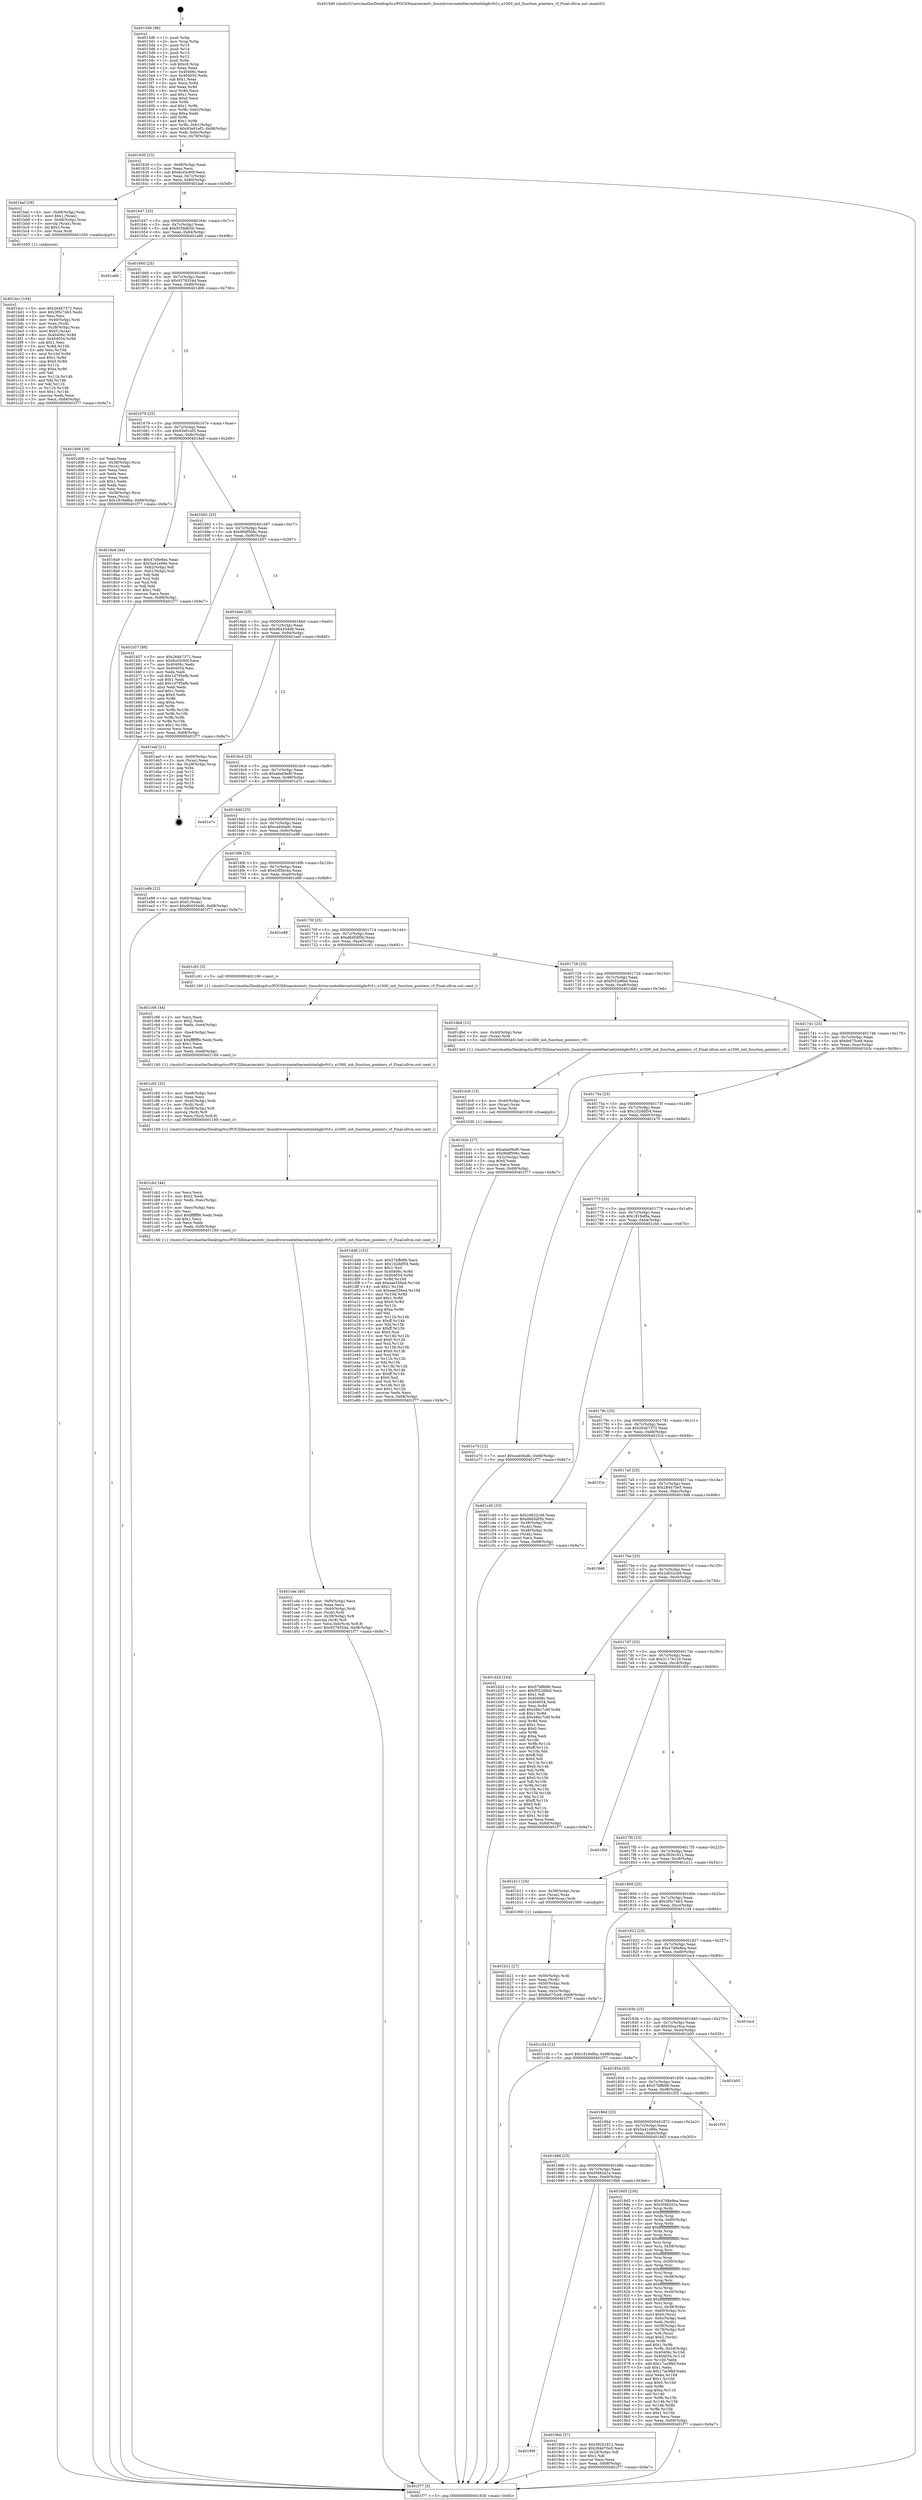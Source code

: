digraph "0x4015d0" {
  label = "0x4015d0 (/mnt/c/Users/mathe/Desktop/tcc/POCII/binaries/extr_linuxdriversnetethernetinteligbvfvf.c_e1000_init_function_pointers_vf_Final-ollvm.out::main(0))"
  labelloc = "t"
  node[shape=record]

  Entry [label="",width=0.3,height=0.3,shape=circle,fillcolor=black,style=filled]
  "0x401630" [label="{
     0x401630 [23]\l
     | [instrs]\l
     &nbsp;&nbsp;0x401630 \<+3\>: mov -0x68(%rbp),%eax\l
     &nbsp;&nbsp;0x401633 \<+2\>: mov %eax,%ecx\l
     &nbsp;&nbsp;0x401635 \<+6\>: sub $0x8cd3c90f,%ecx\l
     &nbsp;&nbsp;0x40163b \<+3\>: mov %eax,-0x7c(%rbp)\l
     &nbsp;&nbsp;0x40163e \<+3\>: mov %ecx,-0x80(%rbp)\l
     &nbsp;&nbsp;0x401641 \<+6\>: je 0000000000401baf \<main+0x5df\>\l
  }"]
  "0x401baf" [label="{
     0x401baf [29]\l
     | [instrs]\l
     &nbsp;&nbsp;0x401baf \<+4\>: mov -0x48(%rbp),%rax\l
     &nbsp;&nbsp;0x401bb3 \<+6\>: movl $0x1,(%rax)\l
     &nbsp;&nbsp;0x401bb9 \<+4\>: mov -0x48(%rbp),%rax\l
     &nbsp;&nbsp;0x401bbd \<+3\>: movslq (%rax),%rax\l
     &nbsp;&nbsp;0x401bc0 \<+4\>: shl $0x3,%rax\l
     &nbsp;&nbsp;0x401bc4 \<+3\>: mov %rax,%rdi\l
     &nbsp;&nbsp;0x401bc7 \<+5\>: call 0000000000401050 \<malloc@plt\>\l
     | [calls]\l
     &nbsp;&nbsp;0x401050 \{1\} (unknown)\l
  }"]
  "0x401647" [label="{
     0x401647 [25]\l
     | [instrs]\l
     &nbsp;&nbsp;0x401647 \<+5\>: jmp 000000000040164c \<main+0x7c\>\l
     &nbsp;&nbsp;0x40164c \<+3\>: mov -0x7c(%rbp),%eax\l
     &nbsp;&nbsp;0x40164f \<+5\>: sub $0x935b8b5b,%eax\l
     &nbsp;&nbsp;0x401654 \<+6\>: mov %eax,-0x84(%rbp)\l
     &nbsp;&nbsp;0x40165a \<+6\>: je 0000000000401a66 \<main+0x496\>\l
  }"]
  Exit [label="",width=0.3,height=0.3,shape=circle,fillcolor=black,style=filled,peripheries=2]
  "0x401a66" [label="{
     0x401a66\l
  }", style=dashed]
  "0x401660" [label="{
     0x401660 [25]\l
     | [instrs]\l
     &nbsp;&nbsp;0x401660 \<+5\>: jmp 0000000000401665 \<main+0x95\>\l
     &nbsp;&nbsp;0x401665 \<+3\>: mov -0x7c(%rbp),%eax\l
     &nbsp;&nbsp;0x401668 \<+5\>: sub $0x9378354d,%eax\l
     &nbsp;&nbsp;0x40166d \<+6\>: mov %eax,-0x88(%rbp)\l
     &nbsp;&nbsp;0x401673 \<+6\>: je 0000000000401d06 \<main+0x736\>\l
  }"]
  "0x401dd8" [label="{
     0x401dd8 [152]\l
     | [instrs]\l
     &nbsp;&nbsp;0x401dd8 \<+5\>: mov $0x57bffd96,%ecx\l
     &nbsp;&nbsp;0x401ddd \<+5\>: mov $0x102ddf54,%edx\l
     &nbsp;&nbsp;0x401de2 \<+3\>: mov $0x1,%sil\l
     &nbsp;&nbsp;0x401de5 \<+8\>: mov 0x40406c,%r8d\l
     &nbsp;&nbsp;0x401ded \<+8\>: mov 0x404054,%r9d\l
     &nbsp;&nbsp;0x401df5 \<+3\>: mov %r8d,%r10d\l
     &nbsp;&nbsp;0x401df8 \<+7\>: add $0xeae556ed,%r10d\l
     &nbsp;&nbsp;0x401dff \<+4\>: sub $0x1,%r10d\l
     &nbsp;&nbsp;0x401e03 \<+7\>: sub $0xeae556ed,%r10d\l
     &nbsp;&nbsp;0x401e0a \<+4\>: imul %r10d,%r8d\l
     &nbsp;&nbsp;0x401e0e \<+4\>: and $0x1,%r8d\l
     &nbsp;&nbsp;0x401e12 \<+4\>: cmp $0x0,%r8d\l
     &nbsp;&nbsp;0x401e16 \<+4\>: sete %r11b\l
     &nbsp;&nbsp;0x401e1a \<+4\>: cmp $0xa,%r9d\l
     &nbsp;&nbsp;0x401e1e \<+3\>: setl %bl\l
     &nbsp;&nbsp;0x401e21 \<+3\>: mov %r11b,%r14b\l
     &nbsp;&nbsp;0x401e24 \<+4\>: xor $0xff,%r14b\l
     &nbsp;&nbsp;0x401e28 \<+3\>: mov %bl,%r15b\l
     &nbsp;&nbsp;0x401e2b \<+4\>: xor $0xff,%r15b\l
     &nbsp;&nbsp;0x401e2f \<+4\>: xor $0x0,%sil\l
     &nbsp;&nbsp;0x401e33 \<+3\>: mov %r14b,%r12b\l
     &nbsp;&nbsp;0x401e36 \<+4\>: and $0x0,%r12b\l
     &nbsp;&nbsp;0x401e3a \<+3\>: and %sil,%r11b\l
     &nbsp;&nbsp;0x401e3d \<+3\>: mov %r15b,%r13b\l
     &nbsp;&nbsp;0x401e40 \<+4\>: and $0x0,%r13b\l
     &nbsp;&nbsp;0x401e44 \<+3\>: and %sil,%bl\l
     &nbsp;&nbsp;0x401e47 \<+3\>: or %r11b,%r12b\l
     &nbsp;&nbsp;0x401e4a \<+3\>: or %bl,%r13b\l
     &nbsp;&nbsp;0x401e4d \<+3\>: xor %r13b,%r12b\l
     &nbsp;&nbsp;0x401e50 \<+3\>: or %r15b,%r14b\l
     &nbsp;&nbsp;0x401e53 \<+4\>: xor $0xff,%r14b\l
     &nbsp;&nbsp;0x401e57 \<+4\>: or $0x0,%sil\l
     &nbsp;&nbsp;0x401e5b \<+3\>: and %sil,%r14b\l
     &nbsp;&nbsp;0x401e5e \<+3\>: or %r14b,%r12b\l
     &nbsp;&nbsp;0x401e61 \<+4\>: test $0x1,%r12b\l
     &nbsp;&nbsp;0x401e65 \<+3\>: cmovne %edx,%ecx\l
     &nbsp;&nbsp;0x401e68 \<+3\>: mov %ecx,-0x68(%rbp)\l
     &nbsp;&nbsp;0x401e6b \<+5\>: jmp 0000000000401f77 \<main+0x9a7\>\l
  }"]
  "0x401d06" [label="{
     0x401d06 [39]\l
     | [instrs]\l
     &nbsp;&nbsp;0x401d06 \<+2\>: xor %eax,%eax\l
     &nbsp;&nbsp;0x401d08 \<+4\>: mov -0x38(%rbp),%rcx\l
     &nbsp;&nbsp;0x401d0c \<+2\>: mov (%rcx),%edx\l
     &nbsp;&nbsp;0x401d0e \<+2\>: mov %eax,%esi\l
     &nbsp;&nbsp;0x401d10 \<+2\>: sub %edx,%esi\l
     &nbsp;&nbsp;0x401d12 \<+2\>: mov %eax,%edx\l
     &nbsp;&nbsp;0x401d14 \<+3\>: sub $0x1,%edx\l
     &nbsp;&nbsp;0x401d17 \<+2\>: add %edx,%esi\l
     &nbsp;&nbsp;0x401d19 \<+2\>: sub %esi,%eax\l
     &nbsp;&nbsp;0x401d1b \<+4\>: mov -0x38(%rbp),%rcx\l
     &nbsp;&nbsp;0x401d1f \<+2\>: mov %eax,(%rcx)\l
     &nbsp;&nbsp;0x401d21 \<+7\>: movl $0x1816ef6a,-0x68(%rbp)\l
     &nbsp;&nbsp;0x401d28 \<+5\>: jmp 0000000000401f77 \<main+0x9a7\>\l
  }"]
  "0x401679" [label="{
     0x401679 [25]\l
     | [instrs]\l
     &nbsp;&nbsp;0x401679 \<+5\>: jmp 000000000040167e \<main+0xae\>\l
     &nbsp;&nbsp;0x40167e \<+3\>: mov -0x7c(%rbp),%eax\l
     &nbsp;&nbsp;0x401681 \<+5\>: sub $0x93e91ef3,%eax\l
     &nbsp;&nbsp;0x401686 \<+6\>: mov %eax,-0x8c(%rbp)\l
     &nbsp;&nbsp;0x40168c \<+6\>: je 00000000004018a9 \<main+0x2d9\>\l
  }"]
  "0x401dc9" [label="{
     0x401dc9 [15]\l
     | [instrs]\l
     &nbsp;&nbsp;0x401dc9 \<+4\>: mov -0x40(%rbp),%rax\l
     &nbsp;&nbsp;0x401dcd \<+3\>: mov (%rax),%rax\l
     &nbsp;&nbsp;0x401dd0 \<+3\>: mov %rax,%rdi\l
     &nbsp;&nbsp;0x401dd3 \<+5\>: call 0000000000401030 \<free@plt\>\l
     | [calls]\l
     &nbsp;&nbsp;0x401030 \{1\} (unknown)\l
  }"]
  "0x4018a9" [label="{
     0x4018a9 [44]\l
     | [instrs]\l
     &nbsp;&nbsp;0x4018a9 \<+5\>: mov $0x47d8e8ea,%eax\l
     &nbsp;&nbsp;0x4018ae \<+5\>: mov $0x5a41e99e,%ecx\l
     &nbsp;&nbsp;0x4018b3 \<+3\>: mov -0x62(%rbp),%dl\l
     &nbsp;&nbsp;0x4018b6 \<+4\>: mov -0x61(%rbp),%sil\l
     &nbsp;&nbsp;0x4018ba \<+3\>: mov %dl,%dil\l
     &nbsp;&nbsp;0x4018bd \<+3\>: and %sil,%dil\l
     &nbsp;&nbsp;0x4018c0 \<+3\>: xor %sil,%dl\l
     &nbsp;&nbsp;0x4018c3 \<+3\>: or %dl,%dil\l
     &nbsp;&nbsp;0x4018c6 \<+4\>: test $0x1,%dil\l
     &nbsp;&nbsp;0x4018ca \<+3\>: cmovne %ecx,%eax\l
     &nbsp;&nbsp;0x4018cd \<+3\>: mov %eax,-0x68(%rbp)\l
     &nbsp;&nbsp;0x4018d0 \<+5\>: jmp 0000000000401f77 \<main+0x9a7\>\l
  }"]
  "0x401692" [label="{
     0x401692 [25]\l
     | [instrs]\l
     &nbsp;&nbsp;0x401692 \<+5\>: jmp 0000000000401697 \<main+0xc7\>\l
     &nbsp;&nbsp;0x401697 \<+3\>: mov -0x7c(%rbp),%eax\l
     &nbsp;&nbsp;0x40169a \<+5\>: sub $0x96df506c,%eax\l
     &nbsp;&nbsp;0x40169f \<+6\>: mov %eax,-0x90(%rbp)\l
     &nbsp;&nbsp;0x4016a5 \<+6\>: je 0000000000401b57 \<main+0x587\>\l
  }"]
  "0x401f77" [label="{
     0x401f77 [5]\l
     | [instrs]\l
     &nbsp;&nbsp;0x401f77 \<+5\>: jmp 0000000000401630 \<main+0x60\>\l
  }"]
  "0x4015d0" [label="{
     0x4015d0 [96]\l
     | [instrs]\l
     &nbsp;&nbsp;0x4015d0 \<+1\>: push %rbp\l
     &nbsp;&nbsp;0x4015d1 \<+3\>: mov %rsp,%rbp\l
     &nbsp;&nbsp;0x4015d4 \<+2\>: push %r15\l
     &nbsp;&nbsp;0x4015d6 \<+2\>: push %r14\l
     &nbsp;&nbsp;0x4015d8 \<+2\>: push %r13\l
     &nbsp;&nbsp;0x4015da \<+2\>: push %r12\l
     &nbsp;&nbsp;0x4015dc \<+1\>: push %rbx\l
     &nbsp;&nbsp;0x4015dd \<+7\>: sub $0xc8,%rsp\l
     &nbsp;&nbsp;0x4015e4 \<+2\>: xor %eax,%eax\l
     &nbsp;&nbsp;0x4015e6 \<+7\>: mov 0x40406c,%ecx\l
     &nbsp;&nbsp;0x4015ed \<+7\>: mov 0x404054,%edx\l
     &nbsp;&nbsp;0x4015f4 \<+3\>: sub $0x1,%eax\l
     &nbsp;&nbsp;0x4015f7 \<+3\>: mov %ecx,%r8d\l
     &nbsp;&nbsp;0x4015fa \<+3\>: add %eax,%r8d\l
     &nbsp;&nbsp;0x4015fd \<+4\>: imul %r8d,%ecx\l
     &nbsp;&nbsp;0x401601 \<+3\>: and $0x1,%ecx\l
     &nbsp;&nbsp;0x401604 \<+3\>: cmp $0x0,%ecx\l
     &nbsp;&nbsp;0x401607 \<+4\>: sete %r9b\l
     &nbsp;&nbsp;0x40160b \<+4\>: and $0x1,%r9b\l
     &nbsp;&nbsp;0x40160f \<+4\>: mov %r9b,-0x62(%rbp)\l
     &nbsp;&nbsp;0x401613 \<+3\>: cmp $0xa,%edx\l
     &nbsp;&nbsp;0x401616 \<+4\>: setl %r9b\l
     &nbsp;&nbsp;0x40161a \<+4\>: and $0x1,%r9b\l
     &nbsp;&nbsp;0x40161e \<+4\>: mov %r9b,-0x61(%rbp)\l
     &nbsp;&nbsp;0x401622 \<+7\>: movl $0x93e91ef3,-0x68(%rbp)\l
     &nbsp;&nbsp;0x401629 \<+3\>: mov %edi,-0x6c(%rbp)\l
     &nbsp;&nbsp;0x40162c \<+4\>: mov %rsi,-0x78(%rbp)\l
  }"]
  "0x401cde" [label="{
     0x401cde [40]\l
     | [instrs]\l
     &nbsp;&nbsp;0x401cde \<+6\>: mov -0xf0(%rbp),%ecx\l
     &nbsp;&nbsp;0x401ce4 \<+3\>: imul %eax,%ecx\l
     &nbsp;&nbsp;0x401ce7 \<+4\>: mov -0x40(%rbp),%rdi\l
     &nbsp;&nbsp;0x401ceb \<+3\>: mov (%rdi),%rdi\l
     &nbsp;&nbsp;0x401cee \<+4\>: mov -0x38(%rbp),%r8\l
     &nbsp;&nbsp;0x401cf2 \<+3\>: movslq (%r8),%r8\l
     &nbsp;&nbsp;0x401cf5 \<+5\>: mov %ecx,0x4(%rdi,%r8,8)\l
     &nbsp;&nbsp;0x401cfa \<+7\>: movl $0x9378354d,-0x68(%rbp)\l
     &nbsp;&nbsp;0x401d01 \<+5\>: jmp 0000000000401f77 \<main+0x9a7\>\l
  }"]
  "0x401b57" [label="{
     0x401b57 [88]\l
     | [instrs]\l
     &nbsp;&nbsp;0x401b57 \<+5\>: mov $0x264b7372,%eax\l
     &nbsp;&nbsp;0x401b5c \<+5\>: mov $0x8cd3c90f,%ecx\l
     &nbsp;&nbsp;0x401b61 \<+7\>: mov 0x40406c,%edx\l
     &nbsp;&nbsp;0x401b68 \<+7\>: mov 0x404054,%esi\l
     &nbsp;&nbsp;0x401b6f \<+2\>: mov %edx,%edi\l
     &nbsp;&nbsp;0x401b71 \<+6\>: sub $0x1d795efb,%edi\l
     &nbsp;&nbsp;0x401b77 \<+3\>: sub $0x1,%edi\l
     &nbsp;&nbsp;0x401b7a \<+6\>: add $0x1d795efb,%edi\l
     &nbsp;&nbsp;0x401b80 \<+3\>: imul %edi,%edx\l
     &nbsp;&nbsp;0x401b83 \<+3\>: and $0x1,%edx\l
     &nbsp;&nbsp;0x401b86 \<+3\>: cmp $0x0,%edx\l
     &nbsp;&nbsp;0x401b89 \<+4\>: sete %r8b\l
     &nbsp;&nbsp;0x401b8d \<+3\>: cmp $0xa,%esi\l
     &nbsp;&nbsp;0x401b90 \<+4\>: setl %r9b\l
     &nbsp;&nbsp;0x401b94 \<+3\>: mov %r8b,%r10b\l
     &nbsp;&nbsp;0x401b97 \<+3\>: and %r9b,%r10b\l
     &nbsp;&nbsp;0x401b9a \<+3\>: xor %r9b,%r8b\l
     &nbsp;&nbsp;0x401b9d \<+3\>: or %r8b,%r10b\l
     &nbsp;&nbsp;0x401ba0 \<+4\>: test $0x1,%r10b\l
     &nbsp;&nbsp;0x401ba4 \<+3\>: cmovne %ecx,%eax\l
     &nbsp;&nbsp;0x401ba7 \<+3\>: mov %eax,-0x68(%rbp)\l
     &nbsp;&nbsp;0x401baa \<+5\>: jmp 0000000000401f77 \<main+0x9a7\>\l
  }"]
  "0x4016ab" [label="{
     0x4016ab [25]\l
     | [instrs]\l
     &nbsp;&nbsp;0x4016ab \<+5\>: jmp 00000000004016b0 \<main+0xe0\>\l
     &nbsp;&nbsp;0x4016b0 \<+3\>: mov -0x7c(%rbp),%eax\l
     &nbsp;&nbsp;0x4016b3 \<+5\>: sub $0x9b4504d6,%eax\l
     &nbsp;&nbsp;0x4016b8 \<+6\>: mov %eax,-0x94(%rbp)\l
     &nbsp;&nbsp;0x4016be \<+6\>: je 0000000000401eaf \<main+0x8df\>\l
  }"]
  "0x401cb2" [label="{
     0x401cb2 [44]\l
     | [instrs]\l
     &nbsp;&nbsp;0x401cb2 \<+2\>: xor %ecx,%ecx\l
     &nbsp;&nbsp;0x401cb4 \<+5\>: mov $0x2,%edx\l
     &nbsp;&nbsp;0x401cb9 \<+6\>: mov %edx,-0xec(%rbp)\l
     &nbsp;&nbsp;0x401cbf \<+1\>: cltd\l
     &nbsp;&nbsp;0x401cc0 \<+6\>: mov -0xec(%rbp),%esi\l
     &nbsp;&nbsp;0x401cc6 \<+2\>: idiv %esi\l
     &nbsp;&nbsp;0x401cc8 \<+6\>: imul $0xfffffffe,%edx,%edx\l
     &nbsp;&nbsp;0x401cce \<+3\>: sub $0x1,%ecx\l
     &nbsp;&nbsp;0x401cd1 \<+2\>: sub %ecx,%edx\l
     &nbsp;&nbsp;0x401cd3 \<+6\>: mov %edx,-0xf0(%rbp)\l
     &nbsp;&nbsp;0x401cd9 \<+5\>: call 0000000000401160 \<next_i\>\l
     | [calls]\l
     &nbsp;&nbsp;0x401160 \{1\} (/mnt/c/Users/mathe/Desktop/tcc/POCII/binaries/extr_linuxdriversnetethernetinteligbvfvf.c_e1000_init_function_pointers_vf_Final-ollvm.out::next_i)\l
  }"]
  "0x401eaf" [label="{
     0x401eaf [21]\l
     | [instrs]\l
     &nbsp;&nbsp;0x401eaf \<+4\>: mov -0x60(%rbp),%rax\l
     &nbsp;&nbsp;0x401eb3 \<+2\>: mov (%rax),%eax\l
     &nbsp;&nbsp;0x401eb5 \<+4\>: lea -0x28(%rbp),%rsp\l
     &nbsp;&nbsp;0x401eb9 \<+1\>: pop %rbx\l
     &nbsp;&nbsp;0x401eba \<+2\>: pop %r12\l
     &nbsp;&nbsp;0x401ebc \<+2\>: pop %r13\l
     &nbsp;&nbsp;0x401ebe \<+2\>: pop %r14\l
     &nbsp;&nbsp;0x401ec0 \<+2\>: pop %r15\l
     &nbsp;&nbsp;0x401ec2 \<+1\>: pop %rbp\l
     &nbsp;&nbsp;0x401ec3 \<+1\>: ret\l
  }"]
  "0x4016c4" [label="{
     0x4016c4 [25]\l
     | [instrs]\l
     &nbsp;&nbsp;0x4016c4 \<+5\>: jmp 00000000004016c9 \<main+0xf9\>\l
     &nbsp;&nbsp;0x4016c9 \<+3\>: mov -0x7c(%rbp),%eax\l
     &nbsp;&nbsp;0x4016cc \<+5\>: sub $0xaba09ef0,%eax\l
     &nbsp;&nbsp;0x4016d1 \<+6\>: mov %eax,-0x98(%rbp)\l
     &nbsp;&nbsp;0x4016d7 \<+6\>: je 0000000000401e7c \<main+0x8ac\>\l
  }"]
  "0x401c92" [label="{
     0x401c92 [32]\l
     | [instrs]\l
     &nbsp;&nbsp;0x401c92 \<+6\>: mov -0xe8(%rbp),%ecx\l
     &nbsp;&nbsp;0x401c98 \<+3\>: imul %eax,%ecx\l
     &nbsp;&nbsp;0x401c9b \<+4\>: mov -0x40(%rbp),%rdi\l
     &nbsp;&nbsp;0x401c9f \<+3\>: mov (%rdi),%rdi\l
     &nbsp;&nbsp;0x401ca2 \<+4\>: mov -0x38(%rbp),%r8\l
     &nbsp;&nbsp;0x401ca6 \<+3\>: movslq (%r8),%r8\l
     &nbsp;&nbsp;0x401ca9 \<+4\>: mov %ecx,(%rdi,%r8,8)\l
     &nbsp;&nbsp;0x401cad \<+5\>: call 0000000000401160 \<next_i\>\l
     | [calls]\l
     &nbsp;&nbsp;0x401160 \{1\} (/mnt/c/Users/mathe/Desktop/tcc/POCII/binaries/extr_linuxdriversnetethernetinteligbvfvf.c_e1000_init_function_pointers_vf_Final-ollvm.out::next_i)\l
  }"]
  "0x401e7c" [label="{
     0x401e7c\l
  }", style=dashed]
  "0x4016dd" [label="{
     0x4016dd [25]\l
     | [instrs]\l
     &nbsp;&nbsp;0x4016dd \<+5\>: jmp 00000000004016e2 \<main+0x112\>\l
     &nbsp;&nbsp;0x4016e2 \<+3\>: mov -0x7c(%rbp),%eax\l
     &nbsp;&nbsp;0x4016e5 \<+5\>: sub $0xca40da8c,%eax\l
     &nbsp;&nbsp;0x4016ea \<+6\>: mov %eax,-0x9c(%rbp)\l
     &nbsp;&nbsp;0x4016f0 \<+6\>: je 0000000000401e99 \<main+0x8c9\>\l
  }"]
  "0x401c66" [label="{
     0x401c66 [44]\l
     | [instrs]\l
     &nbsp;&nbsp;0x401c66 \<+2\>: xor %ecx,%ecx\l
     &nbsp;&nbsp;0x401c68 \<+5\>: mov $0x2,%edx\l
     &nbsp;&nbsp;0x401c6d \<+6\>: mov %edx,-0xe4(%rbp)\l
     &nbsp;&nbsp;0x401c73 \<+1\>: cltd\l
     &nbsp;&nbsp;0x401c74 \<+6\>: mov -0xe4(%rbp),%esi\l
     &nbsp;&nbsp;0x401c7a \<+2\>: idiv %esi\l
     &nbsp;&nbsp;0x401c7c \<+6\>: imul $0xfffffffe,%edx,%edx\l
     &nbsp;&nbsp;0x401c82 \<+3\>: sub $0x1,%ecx\l
     &nbsp;&nbsp;0x401c85 \<+2\>: sub %ecx,%edx\l
     &nbsp;&nbsp;0x401c87 \<+6\>: mov %edx,-0xe8(%rbp)\l
     &nbsp;&nbsp;0x401c8d \<+5\>: call 0000000000401160 \<next_i\>\l
     | [calls]\l
     &nbsp;&nbsp;0x401160 \{1\} (/mnt/c/Users/mathe/Desktop/tcc/POCII/binaries/extr_linuxdriversnetethernetinteligbvfvf.c_e1000_init_function_pointers_vf_Final-ollvm.out::next_i)\l
  }"]
  "0x401e99" [label="{
     0x401e99 [22]\l
     | [instrs]\l
     &nbsp;&nbsp;0x401e99 \<+4\>: mov -0x60(%rbp),%rax\l
     &nbsp;&nbsp;0x401e9d \<+6\>: movl $0x0,(%rax)\l
     &nbsp;&nbsp;0x401ea3 \<+7\>: movl $0x9b4504d6,-0x68(%rbp)\l
     &nbsp;&nbsp;0x401eaa \<+5\>: jmp 0000000000401f77 \<main+0x9a7\>\l
  }"]
  "0x4016f6" [label="{
     0x4016f6 [25]\l
     | [instrs]\l
     &nbsp;&nbsp;0x4016f6 \<+5\>: jmp 00000000004016fb \<main+0x12b\>\l
     &nbsp;&nbsp;0x4016fb \<+3\>: mov -0x7c(%rbp),%eax\l
     &nbsp;&nbsp;0x4016fe \<+5\>: sub $0xd3f5bc4a,%eax\l
     &nbsp;&nbsp;0x401703 \<+6\>: mov %eax,-0xa0(%rbp)\l
     &nbsp;&nbsp;0x401709 \<+6\>: je 0000000000401e88 \<main+0x8b8\>\l
  }"]
  "0x401bcc" [label="{
     0x401bcc [104]\l
     | [instrs]\l
     &nbsp;&nbsp;0x401bcc \<+5\>: mov $0x264b7372,%ecx\l
     &nbsp;&nbsp;0x401bd1 \<+5\>: mov $0x3f5c74b3,%edx\l
     &nbsp;&nbsp;0x401bd6 \<+2\>: xor %esi,%esi\l
     &nbsp;&nbsp;0x401bd8 \<+4\>: mov -0x40(%rbp),%rdi\l
     &nbsp;&nbsp;0x401bdc \<+3\>: mov %rax,(%rdi)\l
     &nbsp;&nbsp;0x401bdf \<+4\>: mov -0x38(%rbp),%rax\l
     &nbsp;&nbsp;0x401be3 \<+6\>: movl $0x0,(%rax)\l
     &nbsp;&nbsp;0x401be9 \<+8\>: mov 0x40406c,%r8d\l
     &nbsp;&nbsp;0x401bf1 \<+8\>: mov 0x404054,%r9d\l
     &nbsp;&nbsp;0x401bf9 \<+3\>: sub $0x1,%esi\l
     &nbsp;&nbsp;0x401bfc \<+3\>: mov %r8d,%r10d\l
     &nbsp;&nbsp;0x401bff \<+3\>: add %esi,%r10d\l
     &nbsp;&nbsp;0x401c02 \<+4\>: imul %r10d,%r8d\l
     &nbsp;&nbsp;0x401c06 \<+4\>: and $0x1,%r8d\l
     &nbsp;&nbsp;0x401c0a \<+4\>: cmp $0x0,%r8d\l
     &nbsp;&nbsp;0x401c0e \<+4\>: sete %r11b\l
     &nbsp;&nbsp;0x401c12 \<+4\>: cmp $0xa,%r9d\l
     &nbsp;&nbsp;0x401c16 \<+3\>: setl %bl\l
     &nbsp;&nbsp;0x401c19 \<+3\>: mov %r11b,%r14b\l
     &nbsp;&nbsp;0x401c1c \<+3\>: and %bl,%r14b\l
     &nbsp;&nbsp;0x401c1f \<+3\>: xor %bl,%r11b\l
     &nbsp;&nbsp;0x401c22 \<+3\>: or %r11b,%r14b\l
     &nbsp;&nbsp;0x401c25 \<+4\>: test $0x1,%r14b\l
     &nbsp;&nbsp;0x401c29 \<+3\>: cmovne %edx,%ecx\l
     &nbsp;&nbsp;0x401c2c \<+3\>: mov %ecx,-0x68(%rbp)\l
     &nbsp;&nbsp;0x401c2f \<+5\>: jmp 0000000000401f77 \<main+0x9a7\>\l
  }"]
  "0x401e88" [label="{
     0x401e88\l
  }", style=dashed]
  "0x40170f" [label="{
     0x40170f [25]\l
     | [instrs]\l
     &nbsp;&nbsp;0x40170f \<+5\>: jmp 0000000000401714 \<main+0x144\>\l
     &nbsp;&nbsp;0x401714 \<+3\>: mov -0x7c(%rbp),%eax\l
     &nbsp;&nbsp;0x401717 \<+5\>: sub $0xd6d5df3b,%eax\l
     &nbsp;&nbsp;0x40171c \<+6\>: mov %eax,-0xa4(%rbp)\l
     &nbsp;&nbsp;0x401722 \<+6\>: je 0000000000401c61 \<main+0x691\>\l
  }"]
  "0x401b21" [label="{
     0x401b21 [27]\l
     | [instrs]\l
     &nbsp;&nbsp;0x401b21 \<+4\>: mov -0x50(%rbp),%rdi\l
     &nbsp;&nbsp;0x401b25 \<+2\>: mov %eax,(%rdi)\l
     &nbsp;&nbsp;0x401b27 \<+4\>: mov -0x50(%rbp),%rdi\l
     &nbsp;&nbsp;0x401b2b \<+2\>: mov (%rdi),%eax\l
     &nbsp;&nbsp;0x401b2d \<+3\>: mov %eax,-0x2c(%rbp)\l
     &nbsp;&nbsp;0x401b30 \<+7\>: movl $0xfed75ce9,-0x68(%rbp)\l
     &nbsp;&nbsp;0x401b37 \<+5\>: jmp 0000000000401f77 \<main+0x9a7\>\l
  }"]
  "0x401c61" [label="{
     0x401c61 [5]\l
     | [instrs]\l
     &nbsp;&nbsp;0x401c61 \<+5\>: call 0000000000401160 \<next_i\>\l
     | [calls]\l
     &nbsp;&nbsp;0x401160 \{1\} (/mnt/c/Users/mathe/Desktop/tcc/POCII/binaries/extr_linuxdriversnetethernetinteligbvfvf.c_e1000_init_function_pointers_vf_Final-ollvm.out::next_i)\l
  }"]
  "0x401728" [label="{
     0x401728 [25]\l
     | [instrs]\l
     &nbsp;&nbsp;0x401728 \<+5\>: jmp 000000000040172d \<main+0x15d\>\l
     &nbsp;&nbsp;0x40172d \<+3\>: mov -0x7c(%rbp),%eax\l
     &nbsp;&nbsp;0x401730 \<+5\>: sub $0xf552d6bd,%eax\l
     &nbsp;&nbsp;0x401735 \<+6\>: mov %eax,-0xa8(%rbp)\l
     &nbsp;&nbsp;0x40173b \<+6\>: je 0000000000401dbd \<main+0x7ed\>\l
  }"]
  "0x40189f" [label="{
     0x40189f\l
  }", style=dashed]
  "0x401dbd" [label="{
     0x401dbd [12]\l
     | [instrs]\l
     &nbsp;&nbsp;0x401dbd \<+4\>: mov -0x40(%rbp),%rax\l
     &nbsp;&nbsp;0x401dc1 \<+3\>: mov (%rax),%rdi\l
     &nbsp;&nbsp;0x401dc4 \<+5\>: call 00000000004013e0 \<e1000_init_function_pointers_vf\>\l
     | [calls]\l
     &nbsp;&nbsp;0x4013e0 \{1\} (/mnt/c/Users/mathe/Desktop/tcc/POCII/binaries/extr_linuxdriversnetethernetinteligbvfvf.c_e1000_init_function_pointers_vf_Final-ollvm.out::e1000_init_function_pointers_vf)\l
  }"]
  "0x401741" [label="{
     0x401741 [25]\l
     | [instrs]\l
     &nbsp;&nbsp;0x401741 \<+5\>: jmp 0000000000401746 \<main+0x176\>\l
     &nbsp;&nbsp;0x401746 \<+3\>: mov -0x7c(%rbp),%eax\l
     &nbsp;&nbsp;0x401749 \<+5\>: sub $0xfed75ce9,%eax\l
     &nbsp;&nbsp;0x40174e \<+6\>: mov %eax,-0xac(%rbp)\l
     &nbsp;&nbsp;0x401754 \<+6\>: je 0000000000401b3c \<main+0x56c\>\l
  }"]
  "0x4019bb" [label="{
     0x4019bb [27]\l
     | [instrs]\l
     &nbsp;&nbsp;0x4019bb \<+5\>: mov $0x392b1812,%eax\l
     &nbsp;&nbsp;0x4019c0 \<+5\>: mov $0x284d70e5,%ecx\l
     &nbsp;&nbsp;0x4019c5 \<+3\>: mov -0x2d(%rbp),%dl\l
     &nbsp;&nbsp;0x4019c8 \<+3\>: test $0x1,%dl\l
     &nbsp;&nbsp;0x4019cb \<+3\>: cmovne %ecx,%eax\l
     &nbsp;&nbsp;0x4019ce \<+3\>: mov %eax,-0x68(%rbp)\l
     &nbsp;&nbsp;0x4019d1 \<+5\>: jmp 0000000000401f77 \<main+0x9a7\>\l
  }"]
  "0x401b3c" [label="{
     0x401b3c [27]\l
     | [instrs]\l
     &nbsp;&nbsp;0x401b3c \<+5\>: mov $0xaba09ef0,%eax\l
     &nbsp;&nbsp;0x401b41 \<+5\>: mov $0x96df506c,%ecx\l
     &nbsp;&nbsp;0x401b46 \<+3\>: mov -0x2c(%rbp),%edx\l
     &nbsp;&nbsp;0x401b49 \<+3\>: cmp $0x0,%edx\l
     &nbsp;&nbsp;0x401b4c \<+3\>: cmove %ecx,%eax\l
     &nbsp;&nbsp;0x401b4f \<+3\>: mov %eax,-0x68(%rbp)\l
     &nbsp;&nbsp;0x401b52 \<+5\>: jmp 0000000000401f77 \<main+0x9a7\>\l
  }"]
  "0x40175a" [label="{
     0x40175a [25]\l
     | [instrs]\l
     &nbsp;&nbsp;0x40175a \<+5\>: jmp 000000000040175f \<main+0x18f\>\l
     &nbsp;&nbsp;0x40175f \<+3\>: mov -0x7c(%rbp),%eax\l
     &nbsp;&nbsp;0x401762 \<+5\>: sub $0x102ddf54,%eax\l
     &nbsp;&nbsp;0x401767 \<+6\>: mov %eax,-0xb0(%rbp)\l
     &nbsp;&nbsp;0x40176d \<+6\>: je 0000000000401e70 \<main+0x8a0\>\l
  }"]
  "0x401886" [label="{
     0x401886 [25]\l
     | [instrs]\l
     &nbsp;&nbsp;0x401886 \<+5\>: jmp 000000000040188b \<main+0x2bb\>\l
     &nbsp;&nbsp;0x40188b \<+3\>: mov -0x7c(%rbp),%eax\l
     &nbsp;&nbsp;0x40188e \<+5\>: sub $0x5f482d1a,%eax\l
     &nbsp;&nbsp;0x401893 \<+6\>: mov %eax,-0xe0(%rbp)\l
     &nbsp;&nbsp;0x401899 \<+6\>: je 00000000004019bb \<main+0x3eb\>\l
  }"]
  "0x401e70" [label="{
     0x401e70 [12]\l
     | [instrs]\l
     &nbsp;&nbsp;0x401e70 \<+7\>: movl $0xca40da8c,-0x68(%rbp)\l
     &nbsp;&nbsp;0x401e77 \<+5\>: jmp 0000000000401f77 \<main+0x9a7\>\l
  }"]
  "0x401773" [label="{
     0x401773 [25]\l
     | [instrs]\l
     &nbsp;&nbsp;0x401773 \<+5\>: jmp 0000000000401778 \<main+0x1a8\>\l
     &nbsp;&nbsp;0x401778 \<+3\>: mov -0x7c(%rbp),%eax\l
     &nbsp;&nbsp;0x40177b \<+5\>: sub $0x1816ef6a,%eax\l
     &nbsp;&nbsp;0x401780 \<+6\>: mov %eax,-0xb4(%rbp)\l
     &nbsp;&nbsp;0x401786 \<+6\>: je 0000000000401c40 \<main+0x670\>\l
  }"]
  "0x4018d5" [label="{
     0x4018d5 [230]\l
     | [instrs]\l
     &nbsp;&nbsp;0x4018d5 \<+5\>: mov $0x47d8e8ea,%eax\l
     &nbsp;&nbsp;0x4018da \<+5\>: mov $0x5f482d1a,%ecx\l
     &nbsp;&nbsp;0x4018df \<+3\>: mov %rsp,%rdx\l
     &nbsp;&nbsp;0x4018e2 \<+4\>: add $0xfffffffffffffff0,%rdx\l
     &nbsp;&nbsp;0x4018e6 \<+3\>: mov %rdx,%rsp\l
     &nbsp;&nbsp;0x4018e9 \<+4\>: mov %rdx,-0x60(%rbp)\l
     &nbsp;&nbsp;0x4018ed \<+3\>: mov %rsp,%rdx\l
     &nbsp;&nbsp;0x4018f0 \<+4\>: add $0xfffffffffffffff0,%rdx\l
     &nbsp;&nbsp;0x4018f4 \<+3\>: mov %rdx,%rsp\l
     &nbsp;&nbsp;0x4018f7 \<+3\>: mov %rsp,%rsi\l
     &nbsp;&nbsp;0x4018fa \<+4\>: add $0xfffffffffffffff0,%rsi\l
     &nbsp;&nbsp;0x4018fe \<+3\>: mov %rsi,%rsp\l
     &nbsp;&nbsp;0x401901 \<+4\>: mov %rsi,-0x58(%rbp)\l
     &nbsp;&nbsp;0x401905 \<+3\>: mov %rsp,%rsi\l
     &nbsp;&nbsp;0x401908 \<+4\>: add $0xfffffffffffffff0,%rsi\l
     &nbsp;&nbsp;0x40190c \<+3\>: mov %rsi,%rsp\l
     &nbsp;&nbsp;0x40190f \<+4\>: mov %rsi,-0x50(%rbp)\l
     &nbsp;&nbsp;0x401913 \<+3\>: mov %rsp,%rsi\l
     &nbsp;&nbsp;0x401916 \<+4\>: add $0xfffffffffffffff0,%rsi\l
     &nbsp;&nbsp;0x40191a \<+3\>: mov %rsi,%rsp\l
     &nbsp;&nbsp;0x40191d \<+4\>: mov %rsi,-0x48(%rbp)\l
     &nbsp;&nbsp;0x401921 \<+3\>: mov %rsp,%rsi\l
     &nbsp;&nbsp;0x401924 \<+4\>: add $0xfffffffffffffff0,%rsi\l
     &nbsp;&nbsp;0x401928 \<+3\>: mov %rsi,%rsp\l
     &nbsp;&nbsp;0x40192b \<+4\>: mov %rsi,-0x40(%rbp)\l
     &nbsp;&nbsp;0x40192f \<+3\>: mov %rsp,%rsi\l
     &nbsp;&nbsp;0x401932 \<+4\>: add $0xfffffffffffffff0,%rsi\l
     &nbsp;&nbsp;0x401936 \<+3\>: mov %rsi,%rsp\l
     &nbsp;&nbsp;0x401939 \<+4\>: mov %rsi,-0x38(%rbp)\l
     &nbsp;&nbsp;0x40193d \<+4\>: mov -0x60(%rbp),%rsi\l
     &nbsp;&nbsp;0x401941 \<+6\>: movl $0x0,(%rsi)\l
     &nbsp;&nbsp;0x401947 \<+3\>: mov -0x6c(%rbp),%edi\l
     &nbsp;&nbsp;0x40194a \<+2\>: mov %edi,(%rdx)\l
     &nbsp;&nbsp;0x40194c \<+4\>: mov -0x58(%rbp),%rsi\l
     &nbsp;&nbsp;0x401950 \<+4\>: mov -0x78(%rbp),%r8\l
     &nbsp;&nbsp;0x401954 \<+3\>: mov %r8,(%rsi)\l
     &nbsp;&nbsp;0x401957 \<+3\>: cmpl $0x2,(%rdx)\l
     &nbsp;&nbsp;0x40195a \<+4\>: setne %r9b\l
     &nbsp;&nbsp;0x40195e \<+4\>: and $0x1,%r9b\l
     &nbsp;&nbsp;0x401962 \<+4\>: mov %r9b,-0x2d(%rbp)\l
     &nbsp;&nbsp;0x401966 \<+8\>: mov 0x40406c,%r10d\l
     &nbsp;&nbsp;0x40196e \<+8\>: mov 0x404054,%r11d\l
     &nbsp;&nbsp;0x401976 \<+3\>: mov %r10d,%ebx\l
     &nbsp;&nbsp;0x401979 \<+6\>: add $0x17ac9fbf,%ebx\l
     &nbsp;&nbsp;0x40197f \<+3\>: sub $0x1,%ebx\l
     &nbsp;&nbsp;0x401982 \<+6\>: sub $0x17ac9fbf,%ebx\l
     &nbsp;&nbsp;0x401988 \<+4\>: imul %ebx,%r10d\l
     &nbsp;&nbsp;0x40198c \<+4\>: and $0x1,%r10d\l
     &nbsp;&nbsp;0x401990 \<+4\>: cmp $0x0,%r10d\l
     &nbsp;&nbsp;0x401994 \<+4\>: sete %r9b\l
     &nbsp;&nbsp;0x401998 \<+4\>: cmp $0xa,%r11d\l
     &nbsp;&nbsp;0x40199c \<+4\>: setl %r14b\l
     &nbsp;&nbsp;0x4019a0 \<+3\>: mov %r9b,%r15b\l
     &nbsp;&nbsp;0x4019a3 \<+3\>: and %r14b,%r15b\l
     &nbsp;&nbsp;0x4019a6 \<+3\>: xor %r14b,%r9b\l
     &nbsp;&nbsp;0x4019a9 \<+3\>: or %r9b,%r15b\l
     &nbsp;&nbsp;0x4019ac \<+4\>: test $0x1,%r15b\l
     &nbsp;&nbsp;0x4019b0 \<+3\>: cmovne %ecx,%eax\l
     &nbsp;&nbsp;0x4019b3 \<+3\>: mov %eax,-0x68(%rbp)\l
     &nbsp;&nbsp;0x4019b6 \<+5\>: jmp 0000000000401f77 \<main+0x9a7\>\l
  }"]
  "0x401c40" [label="{
     0x401c40 [33]\l
     | [instrs]\l
     &nbsp;&nbsp;0x401c40 \<+5\>: mov $0x2d632c49,%eax\l
     &nbsp;&nbsp;0x401c45 \<+5\>: mov $0xd6d5df3b,%ecx\l
     &nbsp;&nbsp;0x401c4a \<+4\>: mov -0x38(%rbp),%rdx\l
     &nbsp;&nbsp;0x401c4e \<+2\>: mov (%rdx),%esi\l
     &nbsp;&nbsp;0x401c50 \<+4\>: mov -0x48(%rbp),%rdx\l
     &nbsp;&nbsp;0x401c54 \<+2\>: cmp (%rdx),%esi\l
     &nbsp;&nbsp;0x401c56 \<+3\>: cmovl %ecx,%eax\l
     &nbsp;&nbsp;0x401c59 \<+3\>: mov %eax,-0x68(%rbp)\l
     &nbsp;&nbsp;0x401c5c \<+5\>: jmp 0000000000401f77 \<main+0x9a7\>\l
  }"]
  "0x40178c" [label="{
     0x40178c [25]\l
     | [instrs]\l
     &nbsp;&nbsp;0x40178c \<+5\>: jmp 0000000000401791 \<main+0x1c1\>\l
     &nbsp;&nbsp;0x401791 \<+3\>: mov -0x7c(%rbp),%eax\l
     &nbsp;&nbsp;0x401794 \<+5\>: sub $0x264b7372,%eax\l
     &nbsp;&nbsp;0x401799 \<+6\>: mov %eax,-0xb8(%rbp)\l
     &nbsp;&nbsp;0x40179f \<+6\>: je 0000000000401f1b \<main+0x94b\>\l
  }"]
  "0x40186d" [label="{
     0x40186d [25]\l
     | [instrs]\l
     &nbsp;&nbsp;0x40186d \<+5\>: jmp 0000000000401872 \<main+0x2a2\>\l
     &nbsp;&nbsp;0x401872 \<+3\>: mov -0x7c(%rbp),%eax\l
     &nbsp;&nbsp;0x401875 \<+5\>: sub $0x5a41e99e,%eax\l
     &nbsp;&nbsp;0x40187a \<+6\>: mov %eax,-0xdc(%rbp)\l
     &nbsp;&nbsp;0x401880 \<+6\>: je 00000000004018d5 \<main+0x305\>\l
  }"]
  "0x401f1b" [label="{
     0x401f1b\l
  }", style=dashed]
  "0x4017a5" [label="{
     0x4017a5 [25]\l
     | [instrs]\l
     &nbsp;&nbsp;0x4017a5 \<+5\>: jmp 00000000004017aa \<main+0x1da\>\l
     &nbsp;&nbsp;0x4017aa \<+3\>: mov -0x7c(%rbp),%eax\l
     &nbsp;&nbsp;0x4017ad \<+5\>: sub $0x284d70e5,%eax\l
     &nbsp;&nbsp;0x4017b2 \<+6\>: mov %eax,-0xbc(%rbp)\l
     &nbsp;&nbsp;0x4017b8 \<+6\>: je 00000000004019d6 \<main+0x406\>\l
  }"]
  "0x401f55" [label="{
     0x401f55\l
  }", style=dashed]
  "0x4019d6" [label="{
     0x4019d6\l
  }", style=dashed]
  "0x4017be" [label="{
     0x4017be [25]\l
     | [instrs]\l
     &nbsp;&nbsp;0x4017be \<+5\>: jmp 00000000004017c3 \<main+0x1f3\>\l
     &nbsp;&nbsp;0x4017c3 \<+3\>: mov -0x7c(%rbp),%eax\l
     &nbsp;&nbsp;0x4017c6 \<+5\>: sub $0x2d632c49,%eax\l
     &nbsp;&nbsp;0x4017cb \<+6\>: mov %eax,-0xc0(%rbp)\l
     &nbsp;&nbsp;0x4017d1 \<+6\>: je 0000000000401d2d \<main+0x75d\>\l
  }"]
  "0x401854" [label="{
     0x401854 [25]\l
     | [instrs]\l
     &nbsp;&nbsp;0x401854 \<+5\>: jmp 0000000000401859 \<main+0x289\>\l
     &nbsp;&nbsp;0x401859 \<+3\>: mov -0x7c(%rbp),%eax\l
     &nbsp;&nbsp;0x40185c \<+5\>: sub $0x57bffd96,%eax\l
     &nbsp;&nbsp;0x401861 \<+6\>: mov %eax,-0xd8(%rbp)\l
     &nbsp;&nbsp;0x401867 \<+6\>: je 0000000000401f55 \<main+0x985\>\l
  }"]
  "0x401d2d" [label="{
     0x401d2d [144]\l
     | [instrs]\l
     &nbsp;&nbsp;0x401d2d \<+5\>: mov $0x57bffd96,%eax\l
     &nbsp;&nbsp;0x401d32 \<+5\>: mov $0xf552d6bd,%ecx\l
     &nbsp;&nbsp;0x401d37 \<+2\>: mov $0x1,%dl\l
     &nbsp;&nbsp;0x401d39 \<+7\>: mov 0x40406c,%esi\l
     &nbsp;&nbsp;0x401d40 \<+7\>: mov 0x404054,%edi\l
     &nbsp;&nbsp;0x401d47 \<+3\>: mov %esi,%r8d\l
     &nbsp;&nbsp;0x401d4a \<+7\>: add $0x49bc7c6f,%r8d\l
     &nbsp;&nbsp;0x401d51 \<+4\>: sub $0x1,%r8d\l
     &nbsp;&nbsp;0x401d55 \<+7\>: sub $0x49bc7c6f,%r8d\l
     &nbsp;&nbsp;0x401d5c \<+4\>: imul %r8d,%esi\l
     &nbsp;&nbsp;0x401d60 \<+3\>: and $0x1,%esi\l
     &nbsp;&nbsp;0x401d63 \<+3\>: cmp $0x0,%esi\l
     &nbsp;&nbsp;0x401d66 \<+4\>: sete %r9b\l
     &nbsp;&nbsp;0x401d6a \<+3\>: cmp $0xa,%edi\l
     &nbsp;&nbsp;0x401d6d \<+4\>: setl %r10b\l
     &nbsp;&nbsp;0x401d71 \<+3\>: mov %r9b,%r11b\l
     &nbsp;&nbsp;0x401d74 \<+4\>: xor $0xff,%r11b\l
     &nbsp;&nbsp;0x401d78 \<+3\>: mov %r10b,%bl\l
     &nbsp;&nbsp;0x401d7b \<+3\>: xor $0xff,%bl\l
     &nbsp;&nbsp;0x401d7e \<+3\>: xor $0x0,%dl\l
     &nbsp;&nbsp;0x401d81 \<+3\>: mov %r11b,%r14b\l
     &nbsp;&nbsp;0x401d84 \<+4\>: and $0x0,%r14b\l
     &nbsp;&nbsp;0x401d88 \<+3\>: and %dl,%r9b\l
     &nbsp;&nbsp;0x401d8b \<+3\>: mov %bl,%r15b\l
     &nbsp;&nbsp;0x401d8e \<+4\>: and $0x0,%r15b\l
     &nbsp;&nbsp;0x401d92 \<+3\>: and %dl,%r10b\l
     &nbsp;&nbsp;0x401d95 \<+3\>: or %r9b,%r14b\l
     &nbsp;&nbsp;0x401d98 \<+3\>: or %r10b,%r15b\l
     &nbsp;&nbsp;0x401d9b \<+3\>: xor %r15b,%r14b\l
     &nbsp;&nbsp;0x401d9e \<+3\>: or %bl,%r11b\l
     &nbsp;&nbsp;0x401da1 \<+4\>: xor $0xff,%r11b\l
     &nbsp;&nbsp;0x401da5 \<+3\>: or $0x0,%dl\l
     &nbsp;&nbsp;0x401da8 \<+3\>: and %dl,%r11b\l
     &nbsp;&nbsp;0x401dab \<+3\>: or %r11b,%r14b\l
     &nbsp;&nbsp;0x401dae \<+4\>: test $0x1,%r14b\l
     &nbsp;&nbsp;0x401db2 \<+3\>: cmovne %ecx,%eax\l
     &nbsp;&nbsp;0x401db5 \<+3\>: mov %eax,-0x68(%rbp)\l
     &nbsp;&nbsp;0x401db8 \<+5\>: jmp 0000000000401f77 \<main+0x9a7\>\l
  }"]
  "0x4017d7" [label="{
     0x4017d7 [25]\l
     | [instrs]\l
     &nbsp;&nbsp;0x4017d7 \<+5\>: jmp 00000000004017dc \<main+0x20c\>\l
     &nbsp;&nbsp;0x4017dc \<+3\>: mov -0x7c(%rbp),%eax\l
     &nbsp;&nbsp;0x4017df \<+5\>: sub $0x31176120,%eax\l
     &nbsp;&nbsp;0x4017e4 \<+6\>: mov %eax,-0xc4(%rbp)\l
     &nbsp;&nbsp;0x4017ea \<+6\>: je 0000000000401f00 \<main+0x930\>\l
  }"]
  "0x401b05" [label="{
     0x401b05\l
  }", style=dashed]
  "0x401f00" [label="{
     0x401f00\l
  }", style=dashed]
  "0x4017f0" [label="{
     0x4017f0 [25]\l
     | [instrs]\l
     &nbsp;&nbsp;0x4017f0 \<+5\>: jmp 00000000004017f5 \<main+0x225\>\l
     &nbsp;&nbsp;0x4017f5 \<+3\>: mov -0x7c(%rbp),%eax\l
     &nbsp;&nbsp;0x4017f8 \<+5\>: sub $0x392b1812,%eax\l
     &nbsp;&nbsp;0x4017fd \<+6\>: mov %eax,-0xc8(%rbp)\l
     &nbsp;&nbsp;0x401803 \<+6\>: je 0000000000401b11 \<main+0x541\>\l
  }"]
  "0x40183b" [label="{
     0x40183b [25]\l
     | [instrs]\l
     &nbsp;&nbsp;0x40183b \<+5\>: jmp 0000000000401840 \<main+0x270\>\l
     &nbsp;&nbsp;0x401840 \<+3\>: mov -0x7c(%rbp),%eax\l
     &nbsp;&nbsp;0x401843 \<+5\>: sub $0x50ca16ca,%eax\l
     &nbsp;&nbsp;0x401848 \<+6\>: mov %eax,-0xd4(%rbp)\l
     &nbsp;&nbsp;0x40184e \<+6\>: je 0000000000401b05 \<main+0x535\>\l
  }"]
  "0x401b11" [label="{
     0x401b11 [16]\l
     | [instrs]\l
     &nbsp;&nbsp;0x401b11 \<+4\>: mov -0x58(%rbp),%rax\l
     &nbsp;&nbsp;0x401b15 \<+3\>: mov (%rax),%rax\l
     &nbsp;&nbsp;0x401b18 \<+4\>: mov 0x8(%rax),%rdi\l
     &nbsp;&nbsp;0x401b1c \<+5\>: call 0000000000401060 \<atoi@plt\>\l
     | [calls]\l
     &nbsp;&nbsp;0x401060 \{1\} (unknown)\l
  }"]
  "0x401809" [label="{
     0x401809 [25]\l
     | [instrs]\l
     &nbsp;&nbsp;0x401809 \<+5\>: jmp 000000000040180e \<main+0x23e\>\l
     &nbsp;&nbsp;0x40180e \<+3\>: mov -0x7c(%rbp),%eax\l
     &nbsp;&nbsp;0x401811 \<+5\>: sub $0x3f5c74b3,%eax\l
     &nbsp;&nbsp;0x401816 \<+6\>: mov %eax,-0xcc(%rbp)\l
     &nbsp;&nbsp;0x40181c \<+6\>: je 0000000000401c34 \<main+0x664\>\l
  }"]
  "0x401ec4" [label="{
     0x401ec4\l
  }", style=dashed]
  "0x401c34" [label="{
     0x401c34 [12]\l
     | [instrs]\l
     &nbsp;&nbsp;0x401c34 \<+7\>: movl $0x1816ef6a,-0x68(%rbp)\l
     &nbsp;&nbsp;0x401c3b \<+5\>: jmp 0000000000401f77 \<main+0x9a7\>\l
  }"]
  "0x401822" [label="{
     0x401822 [25]\l
     | [instrs]\l
     &nbsp;&nbsp;0x401822 \<+5\>: jmp 0000000000401827 \<main+0x257\>\l
     &nbsp;&nbsp;0x401827 \<+3\>: mov -0x7c(%rbp),%eax\l
     &nbsp;&nbsp;0x40182a \<+5\>: sub $0x47d8e8ea,%eax\l
     &nbsp;&nbsp;0x40182f \<+6\>: mov %eax,-0xd0(%rbp)\l
     &nbsp;&nbsp;0x401835 \<+6\>: je 0000000000401ec4 \<main+0x8f4\>\l
  }"]
  Entry -> "0x4015d0" [label=" 1"]
  "0x401630" -> "0x401baf" [label=" 1"]
  "0x401630" -> "0x401647" [label=" 16"]
  "0x401eaf" -> Exit [label=" 1"]
  "0x401647" -> "0x401a66" [label=" 0"]
  "0x401647" -> "0x401660" [label=" 16"]
  "0x401e99" -> "0x401f77" [label=" 1"]
  "0x401660" -> "0x401d06" [label=" 1"]
  "0x401660" -> "0x401679" [label=" 15"]
  "0x401e70" -> "0x401f77" [label=" 1"]
  "0x401679" -> "0x4018a9" [label=" 1"]
  "0x401679" -> "0x401692" [label=" 14"]
  "0x4018a9" -> "0x401f77" [label=" 1"]
  "0x4015d0" -> "0x401630" [label=" 1"]
  "0x401f77" -> "0x401630" [label=" 16"]
  "0x401dd8" -> "0x401f77" [label=" 1"]
  "0x401692" -> "0x401b57" [label=" 1"]
  "0x401692" -> "0x4016ab" [label=" 13"]
  "0x401dc9" -> "0x401dd8" [label=" 1"]
  "0x4016ab" -> "0x401eaf" [label=" 1"]
  "0x4016ab" -> "0x4016c4" [label=" 12"]
  "0x401dbd" -> "0x401dc9" [label=" 1"]
  "0x4016c4" -> "0x401e7c" [label=" 0"]
  "0x4016c4" -> "0x4016dd" [label=" 12"]
  "0x401d2d" -> "0x401f77" [label=" 1"]
  "0x4016dd" -> "0x401e99" [label=" 1"]
  "0x4016dd" -> "0x4016f6" [label=" 11"]
  "0x401d06" -> "0x401f77" [label=" 1"]
  "0x4016f6" -> "0x401e88" [label=" 0"]
  "0x4016f6" -> "0x40170f" [label=" 11"]
  "0x401cde" -> "0x401f77" [label=" 1"]
  "0x40170f" -> "0x401c61" [label=" 1"]
  "0x40170f" -> "0x401728" [label=" 10"]
  "0x401cb2" -> "0x401cde" [label=" 1"]
  "0x401728" -> "0x401dbd" [label=" 1"]
  "0x401728" -> "0x401741" [label=" 9"]
  "0x401c92" -> "0x401cb2" [label=" 1"]
  "0x401741" -> "0x401b3c" [label=" 1"]
  "0x401741" -> "0x40175a" [label=" 8"]
  "0x401c66" -> "0x401c92" [label=" 1"]
  "0x40175a" -> "0x401e70" [label=" 1"]
  "0x40175a" -> "0x401773" [label=" 7"]
  "0x401c40" -> "0x401f77" [label=" 2"]
  "0x401773" -> "0x401c40" [label=" 2"]
  "0x401773" -> "0x40178c" [label=" 5"]
  "0x401c34" -> "0x401f77" [label=" 1"]
  "0x40178c" -> "0x401f1b" [label=" 0"]
  "0x40178c" -> "0x4017a5" [label=" 5"]
  "0x401baf" -> "0x401bcc" [label=" 1"]
  "0x4017a5" -> "0x4019d6" [label=" 0"]
  "0x4017a5" -> "0x4017be" [label=" 5"]
  "0x401b57" -> "0x401f77" [label=" 1"]
  "0x4017be" -> "0x401d2d" [label=" 1"]
  "0x4017be" -> "0x4017d7" [label=" 4"]
  "0x401b21" -> "0x401f77" [label=" 1"]
  "0x4017d7" -> "0x401f00" [label=" 0"]
  "0x4017d7" -> "0x4017f0" [label=" 4"]
  "0x401b11" -> "0x401b21" [label=" 1"]
  "0x4017f0" -> "0x401b11" [label=" 1"]
  "0x4017f0" -> "0x401809" [label=" 3"]
  "0x401886" -> "0x40189f" [label=" 0"]
  "0x401809" -> "0x401c34" [label=" 1"]
  "0x401809" -> "0x401822" [label=" 2"]
  "0x401886" -> "0x4019bb" [label=" 1"]
  "0x401822" -> "0x401ec4" [label=" 0"]
  "0x401822" -> "0x40183b" [label=" 2"]
  "0x4019bb" -> "0x401f77" [label=" 1"]
  "0x40183b" -> "0x401b05" [label=" 0"]
  "0x40183b" -> "0x401854" [label=" 2"]
  "0x401b3c" -> "0x401f77" [label=" 1"]
  "0x401854" -> "0x401f55" [label=" 0"]
  "0x401854" -> "0x40186d" [label=" 2"]
  "0x401bcc" -> "0x401f77" [label=" 1"]
  "0x40186d" -> "0x4018d5" [label=" 1"]
  "0x40186d" -> "0x401886" [label=" 1"]
  "0x4018d5" -> "0x401f77" [label=" 1"]
  "0x401c61" -> "0x401c66" [label=" 1"]
}
